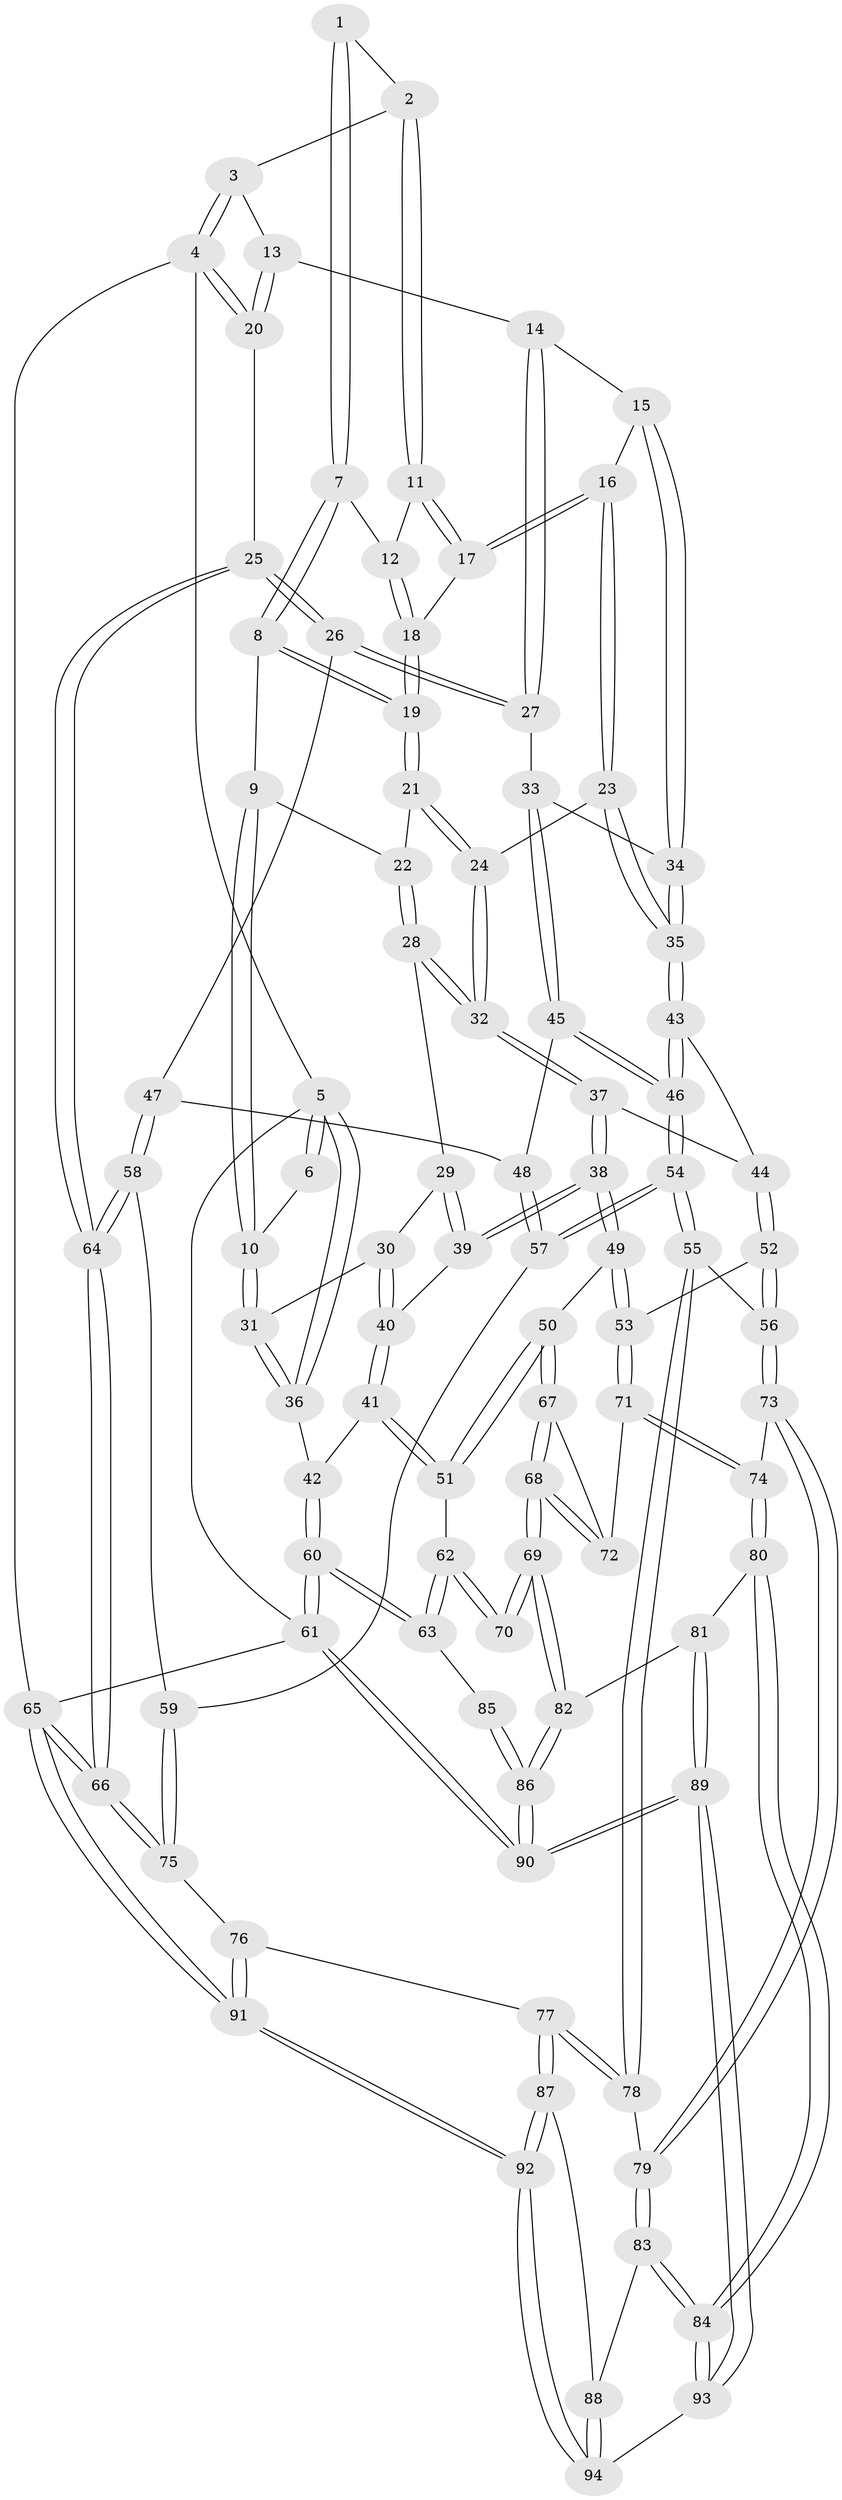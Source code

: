 // Generated by graph-tools (version 1.1) at 2025/51/03/09/25 03:51:07]
// undirected, 94 vertices, 232 edges
graph export_dot {
graph [start="1"]
  node [color=gray90,style=filled];
  1 [pos="+0.30632545716213255+0"];
  2 [pos="+0.6512259346135236+0"];
  3 [pos="+0.9397074030598747+0"];
  4 [pos="+1+0"];
  5 [pos="+0+0"];
  6 [pos="+0+0"];
  7 [pos="+0.31778429966633936+0"];
  8 [pos="+0.26343478399508585+0.10076322724250864"];
  9 [pos="+0.25593255439100443+0.10972610135614445"];
  10 [pos="+0.1392305491116011+0.1926459610544631"];
  11 [pos="+0.611411422560392+0.004901368476362443"];
  12 [pos="+0.4496462065391694+0.06852647437194116"];
  13 [pos="+0.8607532328868664+0.07828409255448616"];
  14 [pos="+0.7933222062080274+0.1806508722303311"];
  15 [pos="+0.7259654720169041+0.1999789194703955"];
  16 [pos="+0.7079199472088061+0.19953699263904368"];
  17 [pos="+0.6217766078958065+0.0613175891946607"];
  18 [pos="+0.4620110938282432+0.17950796090749319"];
  19 [pos="+0.46015734043616774+0.18668128006927168"];
  20 [pos="+1+0.3129010775654024"];
  21 [pos="+0.4626810293143666+0.2012619941151138"];
  22 [pos="+0.36446490170253015+0.26502005337638956"];
  23 [pos="+0.5950977566826432+0.2861670671309685"];
  24 [pos="+0.5636204556346842+0.2878686648175461"];
  25 [pos="+1+0.39879826242272826"];
  26 [pos="+1+0.39884847507783333"];
  27 [pos="+0.9621424562430301+0.3475631315332758"];
  28 [pos="+0.33539952713555926+0.30797439740259824"];
  29 [pos="+0.3194556488737186+0.3129101323813179"];
  30 [pos="+0.1571033765099984+0.2709223037658951"];
  31 [pos="+0.11364679948978997+0.23506769171582148"];
  32 [pos="+0.46571015930657284+0.42034975057298046"];
  33 [pos="+0.803001037900132+0.4157966896296569"];
  34 [pos="+0.7821172694013332+0.4141918802179389"];
  35 [pos="+0.6887624222978672+0.4579753751250479"];
  36 [pos="+0+0.32373258216482553"];
  37 [pos="+0.46051231969999956+0.4675561386780419"];
  38 [pos="+0.4269796656705045+0.5154071950365058"];
  39 [pos="+0.289610381471099+0.4687539230365523"];
  40 [pos="+0.2230421878145446+0.48340898815462013"];
  41 [pos="+0.16427522451682622+0.5487076096443482"];
  42 [pos="+0+0.3708365495905103"];
  43 [pos="+0.6751061113727256+0.4939045100728508"];
  44 [pos="+0.6506279150751471+0.4976722126015638"];
  45 [pos="+0.8416829449028675+0.5202920514577426"];
  46 [pos="+0.7115807408450258+0.5742537124598481"];
  47 [pos="+0.9039478016285426+0.543865576149986"];
  48 [pos="+0.8860831842130348+0.5454469460600037"];
  49 [pos="+0.431191956353975+0.5840606313207451"];
  50 [pos="+0.25094462216359614+0.6359947681289999"];
  51 [pos="+0.16920125344085396+0.5773875783358222"];
  52 [pos="+0.5071361721600818+0.6475000865149156"];
  53 [pos="+0.44325826901883486+0.6059602695666082"];
  54 [pos="+0.7200974307955437+0.6574080058703398"];
  55 [pos="+0.689834778627703+0.6892253889435144"];
  56 [pos="+0.5149592249556532+0.6563554368761598"];
  57 [pos="+0.7921414711541239+0.665677910093018"];
  58 [pos="+0.9197729270825215+0.6794950599978498"];
  59 [pos="+0.8005349942901657+0.670542849905217"];
  60 [pos="+0+0.7323065492026847"];
  61 [pos="+0+1"];
  62 [pos="+0.14239905515643803+0.6191457698540321"];
  63 [pos="+0+0.7358588436176579"];
  64 [pos="+1+0.8593299203746925"];
  65 [pos="+1+1"];
  66 [pos="+1+0.9619834888844462"];
  67 [pos="+0.258541782759659+0.6706577515322387"];
  68 [pos="+0.19302211324204513+0.7809084596041139"];
  69 [pos="+0.15438971090049505+0.817505618354528"];
  70 [pos="+0.12486263351739388+0.7940862585726014"];
  71 [pos="+0.35252891017225757+0.7565962621145508"];
  72 [pos="+0.33048387913547667+0.7446896594326236"];
  73 [pos="+0.5011280896878221+0.7930563386475765"];
  74 [pos="+0.3530404371904409+0.7585345232521596"];
  75 [pos="+0.8642506572907284+0.8260533254292802"];
  76 [pos="+0.7188679429831045+0.850756488215664"];
  77 [pos="+0.715622118718949+0.8499358420643952"];
  78 [pos="+0.686734677400839+0.7346427826725461"];
  79 [pos="+0.5130441300847693+0.8238181853476862"];
  80 [pos="+0.327175925904636+0.8826278520664812"];
  81 [pos="+0.2469583417988916+0.8696411590918396"];
  82 [pos="+0.16003253134727952+0.8296358987461329"];
  83 [pos="+0.5126704584464965+0.8774992624478204"];
  84 [pos="+0.33499106314214727+0.89206219911486"];
  85 [pos="+0+0.7786737473764895"];
  86 [pos="+0.08955817787957901+0.9964586044503567"];
  87 [pos="+0.6897913920000281+0.8746052387963618"];
  88 [pos="+0.5251426912064359+0.8930505070972569"];
  89 [pos="+0.08195890662361514+1"];
  90 [pos="+0+1"];
  91 [pos="+1+1"];
  92 [pos="+0.6643449045404929+1"];
  93 [pos="+0.34196362748930426+1"];
  94 [pos="+0.5330156722872645+1"];
  1 -- 2;
  1 -- 7;
  1 -- 7;
  2 -- 3;
  2 -- 11;
  2 -- 11;
  3 -- 4;
  3 -- 4;
  3 -- 13;
  4 -- 5;
  4 -- 20;
  4 -- 20;
  4 -- 65;
  5 -- 6;
  5 -- 6;
  5 -- 36;
  5 -- 36;
  5 -- 61;
  6 -- 10;
  7 -- 8;
  7 -- 8;
  7 -- 12;
  8 -- 9;
  8 -- 19;
  8 -- 19;
  9 -- 10;
  9 -- 10;
  9 -- 22;
  10 -- 31;
  10 -- 31;
  11 -- 12;
  11 -- 17;
  11 -- 17;
  12 -- 18;
  12 -- 18;
  13 -- 14;
  13 -- 20;
  13 -- 20;
  14 -- 15;
  14 -- 27;
  14 -- 27;
  15 -- 16;
  15 -- 34;
  15 -- 34;
  16 -- 17;
  16 -- 17;
  16 -- 23;
  16 -- 23;
  17 -- 18;
  18 -- 19;
  18 -- 19;
  19 -- 21;
  19 -- 21;
  20 -- 25;
  21 -- 22;
  21 -- 24;
  21 -- 24;
  22 -- 28;
  22 -- 28;
  23 -- 24;
  23 -- 35;
  23 -- 35;
  24 -- 32;
  24 -- 32;
  25 -- 26;
  25 -- 26;
  25 -- 64;
  25 -- 64;
  26 -- 27;
  26 -- 27;
  26 -- 47;
  27 -- 33;
  28 -- 29;
  28 -- 32;
  28 -- 32;
  29 -- 30;
  29 -- 39;
  29 -- 39;
  30 -- 31;
  30 -- 40;
  30 -- 40;
  31 -- 36;
  31 -- 36;
  32 -- 37;
  32 -- 37;
  33 -- 34;
  33 -- 45;
  33 -- 45;
  34 -- 35;
  34 -- 35;
  35 -- 43;
  35 -- 43;
  36 -- 42;
  37 -- 38;
  37 -- 38;
  37 -- 44;
  38 -- 39;
  38 -- 39;
  38 -- 49;
  38 -- 49;
  39 -- 40;
  40 -- 41;
  40 -- 41;
  41 -- 42;
  41 -- 51;
  41 -- 51;
  42 -- 60;
  42 -- 60;
  43 -- 44;
  43 -- 46;
  43 -- 46;
  44 -- 52;
  44 -- 52;
  45 -- 46;
  45 -- 46;
  45 -- 48;
  46 -- 54;
  46 -- 54;
  47 -- 48;
  47 -- 58;
  47 -- 58;
  48 -- 57;
  48 -- 57;
  49 -- 50;
  49 -- 53;
  49 -- 53;
  50 -- 51;
  50 -- 51;
  50 -- 67;
  50 -- 67;
  51 -- 62;
  52 -- 53;
  52 -- 56;
  52 -- 56;
  53 -- 71;
  53 -- 71;
  54 -- 55;
  54 -- 55;
  54 -- 57;
  54 -- 57;
  55 -- 56;
  55 -- 78;
  55 -- 78;
  56 -- 73;
  56 -- 73;
  57 -- 59;
  58 -- 59;
  58 -- 64;
  58 -- 64;
  59 -- 75;
  59 -- 75;
  60 -- 61;
  60 -- 61;
  60 -- 63;
  60 -- 63;
  61 -- 90;
  61 -- 90;
  61 -- 65;
  62 -- 63;
  62 -- 63;
  62 -- 70;
  62 -- 70;
  63 -- 85;
  64 -- 66;
  64 -- 66;
  65 -- 66;
  65 -- 66;
  65 -- 91;
  65 -- 91;
  66 -- 75;
  66 -- 75;
  67 -- 68;
  67 -- 68;
  67 -- 72;
  68 -- 69;
  68 -- 69;
  68 -- 72;
  68 -- 72;
  69 -- 70;
  69 -- 70;
  69 -- 82;
  69 -- 82;
  71 -- 72;
  71 -- 74;
  71 -- 74;
  73 -- 74;
  73 -- 79;
  73 -- 79;
  74 -- 80;
  74 -- 80;
  75 -- 76;
  76 -- 77;
  76 -- 91;
  76 -- 91;
  77 -- 78;
  77 -- 78;
  77 -- 87;
  77 -- 87;
  78 -- 79;
  79 -- 83;
  79 -- 83;
  80 -- 81;
  80 -- 84;
  80 -- 84;
  81 -- 82;
  81 -- 89;
  81 -- 89;
  82 -- 86;
  82 -- 86;
  83 -- 84;
  83 -- 84;
  83 -- 88;
  84 -- 93;
  84 -- 93;
  85 -- 86;
  85 -- 86;
  86 -- 90;
  86 -- 90;
  87 -- 88;
  87 -- 92;
  87 -- 92;
  88 -- 94;
  88 -- 94;
  89 -- 90;
  89 -- 90;
  89 -- 93;
  89 -- 93;
  91 -- 92;
  91 -- 92;
  92 -- 94;
  92 -- 94;
  93 -- 94;
}
